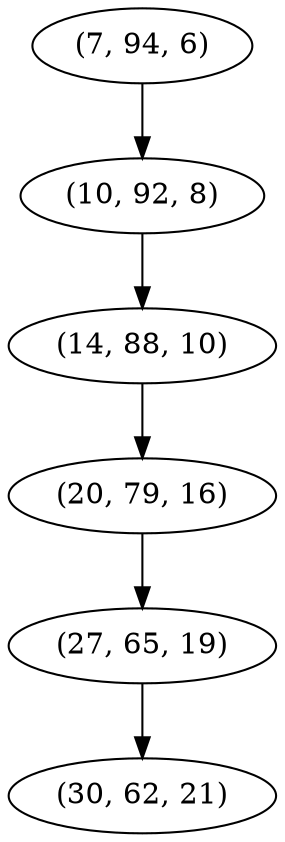 digraph tree {
    "(7, 94, 6)";
    "(10, 92, 8)";
    "(14, 88, 10)";
    "(20, 79, 16)";
    "(27, 65, 19)";
    "(30, 62, 21)";
    "(7, 94, 6)" -> "(10, 92, 8)";
    "(10, 92, 8)" -> "(14, 88, 10)";
    "(14, 88, 10)" -> "(20, 79, 16)";
    "(20, 79, 16)" -> "(27, 65, 19)";
    "(27, 65, 19)" -> "(30, 62, 21)";
}

